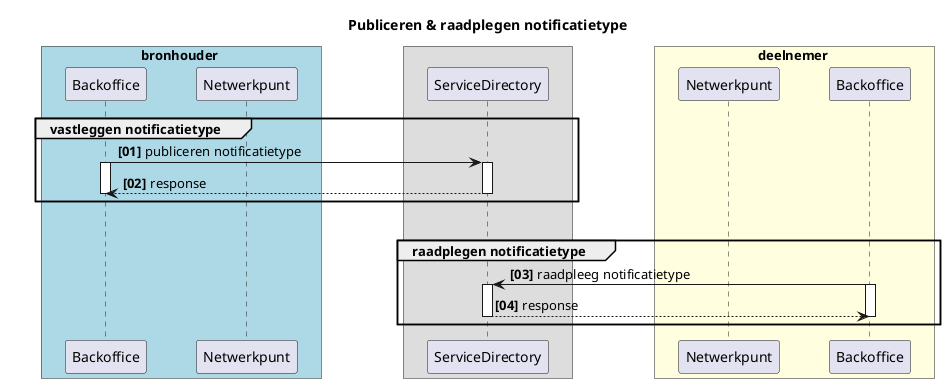 @startuml rfc008-03-publiceren_raadplegen_notificatietype
  title Publiceren & raadplegen notificatietype

  skinparam handwritten false
  skinparam participantpadding 20
  skinparam boxpadding 40
  autonumber "<b>[00]"
  box bronhouder #lightblue
  participant "Backoffice" as bs
  participant "Netwerkpunt" as npb
  end box

  box 
  participant "ServiceDirectory" as sd
  end box

  box deelnemer #lightyellow
  participant "Netwerkpunt" as nps
  participant "Backoffice" as dbs
  end box
  
  group vastleggen notificatietype
    bs -> sd : publiceren notificatietype
    activate bs
    activate sd
    return response
    deactivate bs
  end

  ||25|||
  
  group raadplegen notificatietype
    dbs -> sd: raadpleeg notificatietype
    activate dbs
    activate sd 
    return response
    deactivate dbs
  end
  @enduml